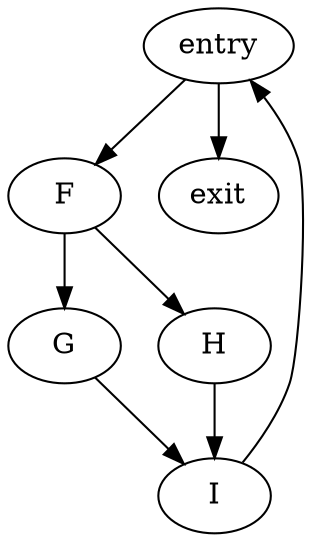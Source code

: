 digraph bar {
	E -> F
	E -> J
	F -> G
	F -> H
	G -> I
	H -> I
	I -> E
	E [label="entry"]
	F
	G
	H
	I
	J [label="exit"]
}
